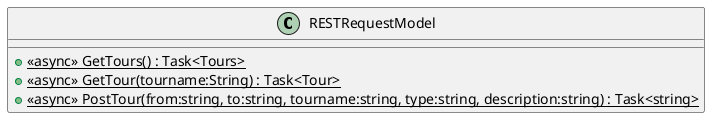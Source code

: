 @startuml
class RESTRequestModel {
    + <<async>> {static} GetTours() : Task<Tours>
    + <<async>> {static} GetTour(tourname:String) : Task<Tour>
    + <<async>> {static} PostTour(from:string, to:string, tourname:string, type:string, description:string) : Task<string>
}
@enduml
